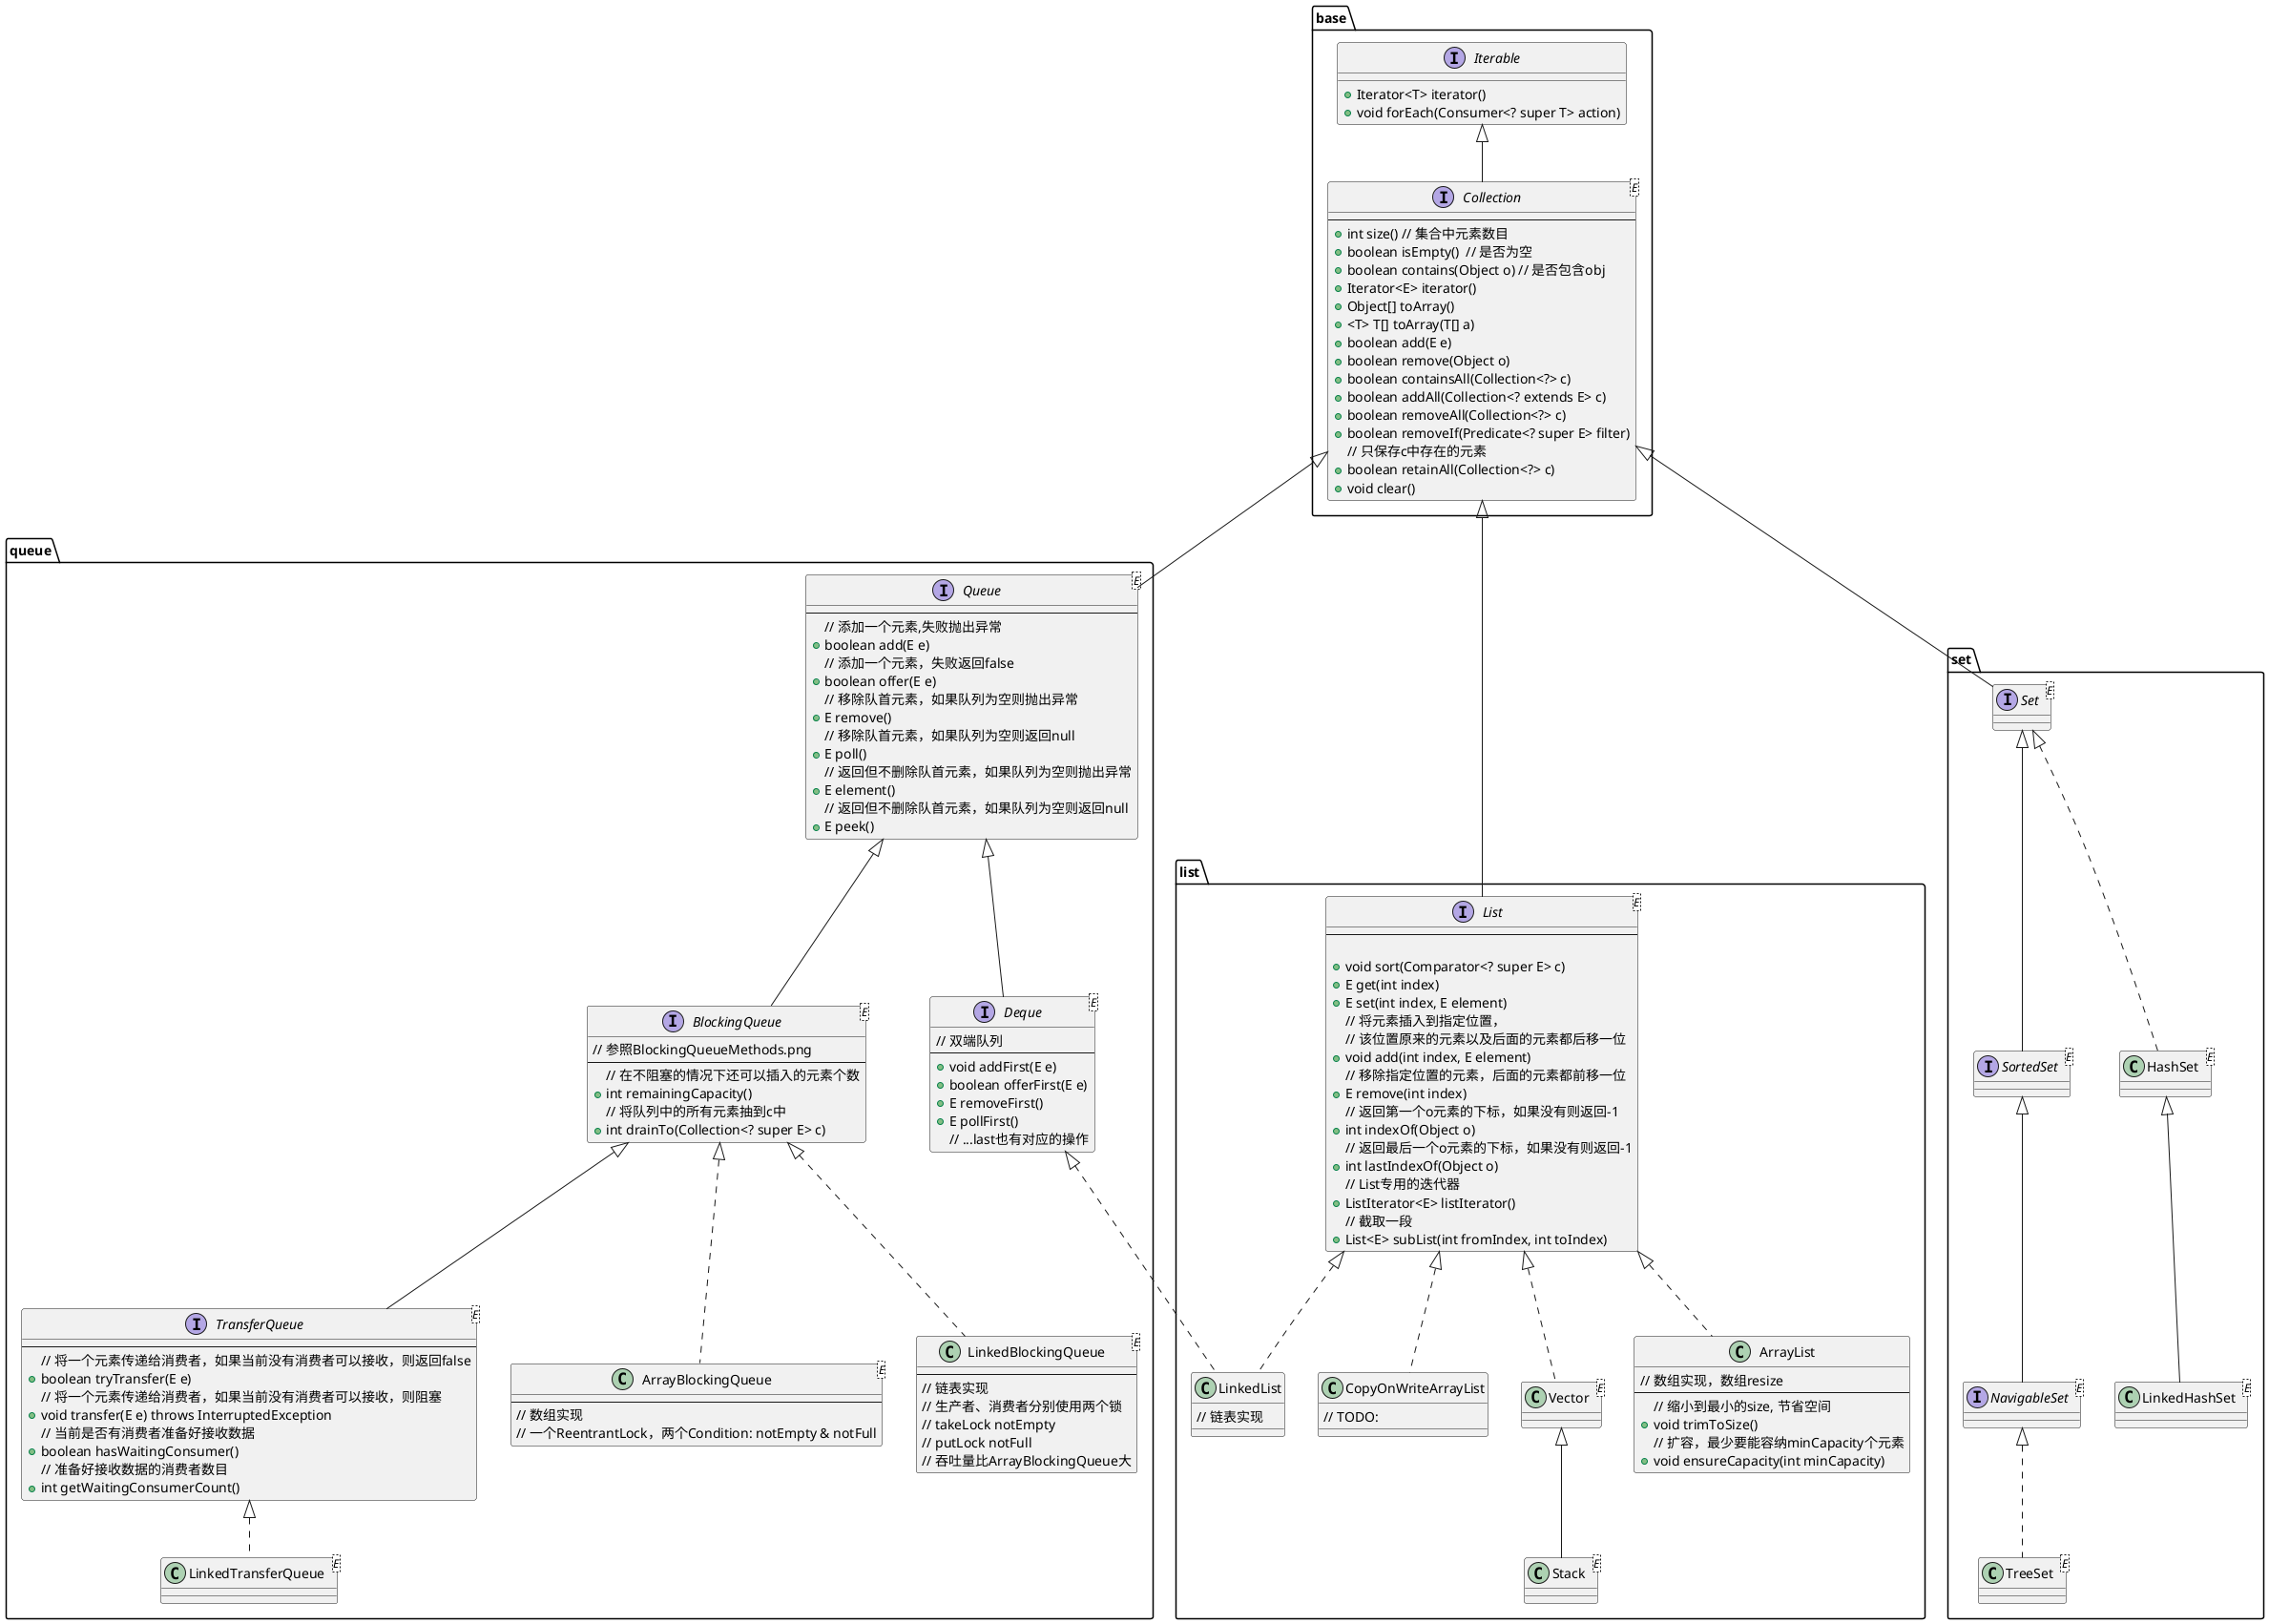 @startuml

set namespaceSeparator ::

namespace base{
    interface Iterable {
        +Iterator<T> iterator()
        +void forEach(Consumer<? super T> action)
    }

    interface Collection<E> extends Iterable{
        ---
        +int size() // 集合中元素数目
        +boolean isEmpty()  // 是否为空
        +boolean contains(Object o) // 是否包含obj
        +Iterator<E> iterator()
        +Object[] toArray()
        +<T> T[] toArray(T[] a)
        +boolean add(E e)
        +boolean remove(Object o)
        +boolean containsAll(Collection<?> c)
        +boolean addAll(Collection<? extends E> c)
        +boolean removeAll(Collection<?> c)
        +boolean removeIf(Predicate<? super E> filter)
        // 只保存c中存在的元素
        +boolean retainAll(Collection<?> c)
        +void clear()
    }
}


namespace queue{
    interface Queue<E> extends base::Collection{
        ---
        // 添加一个元素,失败抛出异常
        +boolean add(E e)
        // 添加一个元素，失败返回false
        +boolean offer(E e)
        // 移除队首元素，如果队列为空则抛出异常
        +E remove()
        // 移除队首元素，如果队列为空则返回null
        +E poll()
        // 返回但不删除队首元素，如果队列为空则抛出异常
        +E element()
        // 返回但不删除队首元素，如果队列为空则返回null
        +E peek()
    }
    interface BlockingQueue<E> extends Queue{
        // 参照BlockingQueueMethods.png
        ---
        // 在不阻塞的情况下还可以插入的元素个数
        +int remainingCapacity()
        // 将队列中的所有元素抽到c中
        +int drainTo(Collection<? super E> c)
    }

    interface TransferQueue<E> extends BlockingQueue{
        ---
        // 将一个元素传递给消费者，如果当前没有消费者可以接收，则返回false
        +boolean tryTransfer(E e)
        // 将一个元素传递给消费者，如果当前没有消费者可以接收，则阻塞
        +void transfer(E e) throws InterruptedException
        // 当前是否有消费者准备好接收数据
        +boolean hasWaitingConsumer()
        // 准备好接收数据的消费者数目
        +int getWaitingConsumerCount()
    }

    class LinkedTransferQueue<E> implements TransferQueue

    class ArrayBlockingQueue<E>  implements BlockingQueue{
        ---
        // 数组实现
        // 一个ReentrantLock，两个Condition: notEmpty & notFull
    }

    class LinkedBlockingQueue<E> implements BlockingQueue{
        ---
        // 链表实现
        // 生产者、消费者分别使用两个锁
        // takeLock notEmpty
        // putLock notFull
        // 吞吐量比ArrayBlockingQueue大
    }

    interface Deque<E> extends Queue{
        // 双端队列
        ---
        +void addFirst(E e)
        +boolean offerFirst(E e)
        +E removeFirst()
        +E pollFirst()
        // ...last也有对应的操作
    }
}

namespace list{
    interface List<E> extends base::Collection{
        ---

        +void sort(Comparator<? super E> c)
        +E get(int index)
        +E set(int index, E element)
        // 将元素插入到指定位置，
        // 该位置原来的元素以及后面的元素都后移一位
        +void add(int index, E element)
        // 移除指定位置的元素，后面的元素都前移一位
        +E remove(int index)
        // 返回第一个o元素的下标，如果没有则返回-1
        +int indexOf(Object o)
        // 返回最后一个o元素的下标，如果没有则返回-1
        +int lastIndexOf(Object o)
        // List专用的迭代器
        +ListIterator<E> listIterator()
        // 截取一段
        +List<E> subList(int fromIndex, int toIndex)
    }
    class ArrayList implements List{
        // 数组实现，数组resize
        ---
        // 缩小到最小的size, 节省空间
        + void trimToSize()
        // 扩容，最少要能容纳minCapacity个元素
        + void ensureCapacity(int minCapacity)
    }

    class CopyOnWriteArrayList implements List{
        // TODO:
    }

    class LinkedList implements List,queue::Deque{
        // 链表实现
    }

    class Vector<E> implements List{
    }

    class Stack<E> extends Vector{
    }
}

namespace set{
    interface Set<E> extends base::Collection{
    }
    interface SortedSet<E> extends Set{
    }
    class HashSet<E> implements Set{
    }
    class LinkedHashSet<E> extends HashSet{
    }
    interface NavigableSet<E> extends SortedSet{
    }
    class TreeSet<E> implements NavigableSet{
    }
}

@enduml